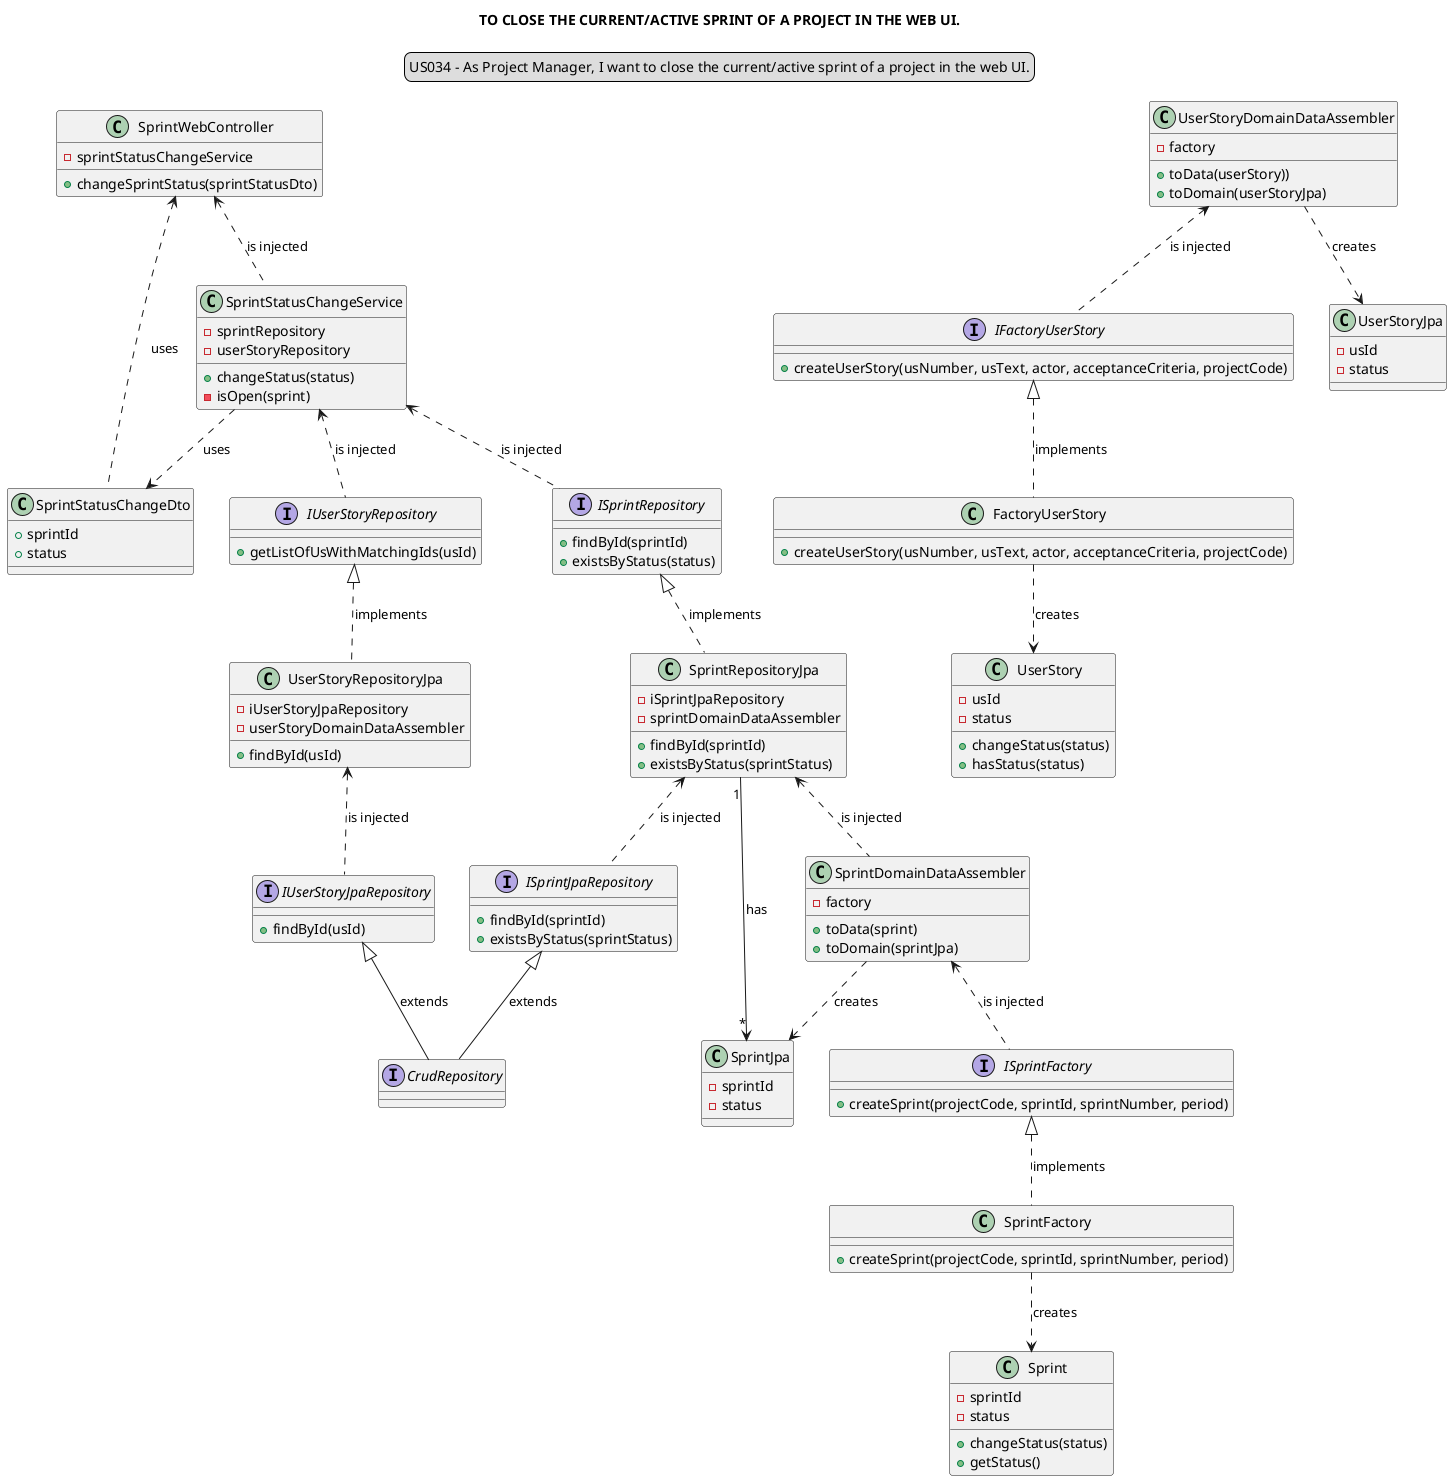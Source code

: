@startuml

skinparam sequenceMessageAlign center
title TO CLOSE THE CURRENT/ACTIVE SPRINT OF A PROJECT IN THE WEB UI.
legend top
US034 - As Project Manager, I want to close the current/active sprint of a project in the web UI.
end legend


class SprintWebController {
- sprintStatusChangeService
+ changeSprintStatus(sprintStatusDto)
}
SprintWebController <.. SprintStatusChangeService: is injected
SprintWebController <..SprintStatusChangeDto: uses

class SprintStatusChangeService {
- sprintRepository
- userStoryRepository
+ changeStatus(status)
- isOpen(sprint)
}
SprintStatusChangeService ..> SprintStatusChangeDto: uses
SprintStatusChangeService <.. ISprintRepository: is injected
SprintStatusChangeService <.. IUserStoryRepository: is injected

interface ISprintRepository {
+ findById(sprintId)
+ existsByStatus(status)
}
ISprintRepository <|.. SprintRepositoryJpa: implements

class SprintRepositoryJpa {
- iSprintJpaRepository
- sprintDomainDataAssembler
+ findById(sprintId)
+ existsByStatus(sprintStatus)
}
SprintRepositoryJpa <.. ISprintJpaRepository: is injected
SprintRepositoryJpa <.. SprintDomainDataAssembler: is injected
SprintRepositoryJpa "1"--> "*"SprintJpa: has

interface ISprintJpaRepository {
+ findById(sprintId)
+ existsByStatus(sprintStatus)
}
ISprintJpaRepository <|-- CrudRepository: extends

interface ISprintFactory{
+ createSprint(projectCode, sprintId, sprintNumber, period)
}
ISprintFactory <|.. SprintFactory: implements

class SprintFactory{
+ createSprint(projectCode, sprintId, sprintNumber, period)
}
SprintFactory ..> Sprint: creates

class Sprint {
- sprintId
- status
+ changeStatus(status)
+ getStatus()
}

class SprintJpa {
- sprintId
- status
}

class SprintDomainDataAssembler{
- factory
+ toData(sprint)
+ toDomain(sprintJpa)
}
SprintDomainDataAssembler ..> SprintJpa: creates
SprintDomainDataAssembler <.. ISprintFactory: is injected

interface IUserStoryRepository {
+ getListOfUsWithMatchingIds(usId)
}
IUserStoryRepository <|.. UserStoryRepositoryJpa: implements

class UserStoryRepositoryJpa {
- iUserStoryJpaRepository
- userStoryDomainDataAssembler
+ findById(usId)
}
UserStoryRepositoryJpa <.. IUserStoryJpaRepository: is injected

interface IUserStoryJpaRepository {
+ findById(usId)
}
IUserStoryJpaRepository <|-- CrudRepository: extends

interface IFactoryUserStory{
+ createUserStory(usNumber, usText, actor, acceptanceCriteria, projectCode)
}
IFactoryUserStory <|.. FactoryUserStory: implements

class FactoryUserStory{
+ createUserStory(usNumber, usText, actor, acceptanceCriteria, projectCode)
}
FactoryUserStory ..> UserStory: creates

class UserStory {
- usId
- status
+ changeStatus(status)
+ hasStatus(status)
}

class UserStoryJpa {
- usId
- status
}

class UserStoryDomainDataAssembler{
- factory
+ toData(userStory))
+ toDomain(userStoryJpa)
}
UserStoryDomainDataAssembler ..> UserStoryJpa: creates
UserStoryDomainDataAssembler <.. IFactoryUserStory: is injected

class SprintStatusChangeDto {
+ sprintId
+ status
}

interface CrudRepository {
}

@enduml